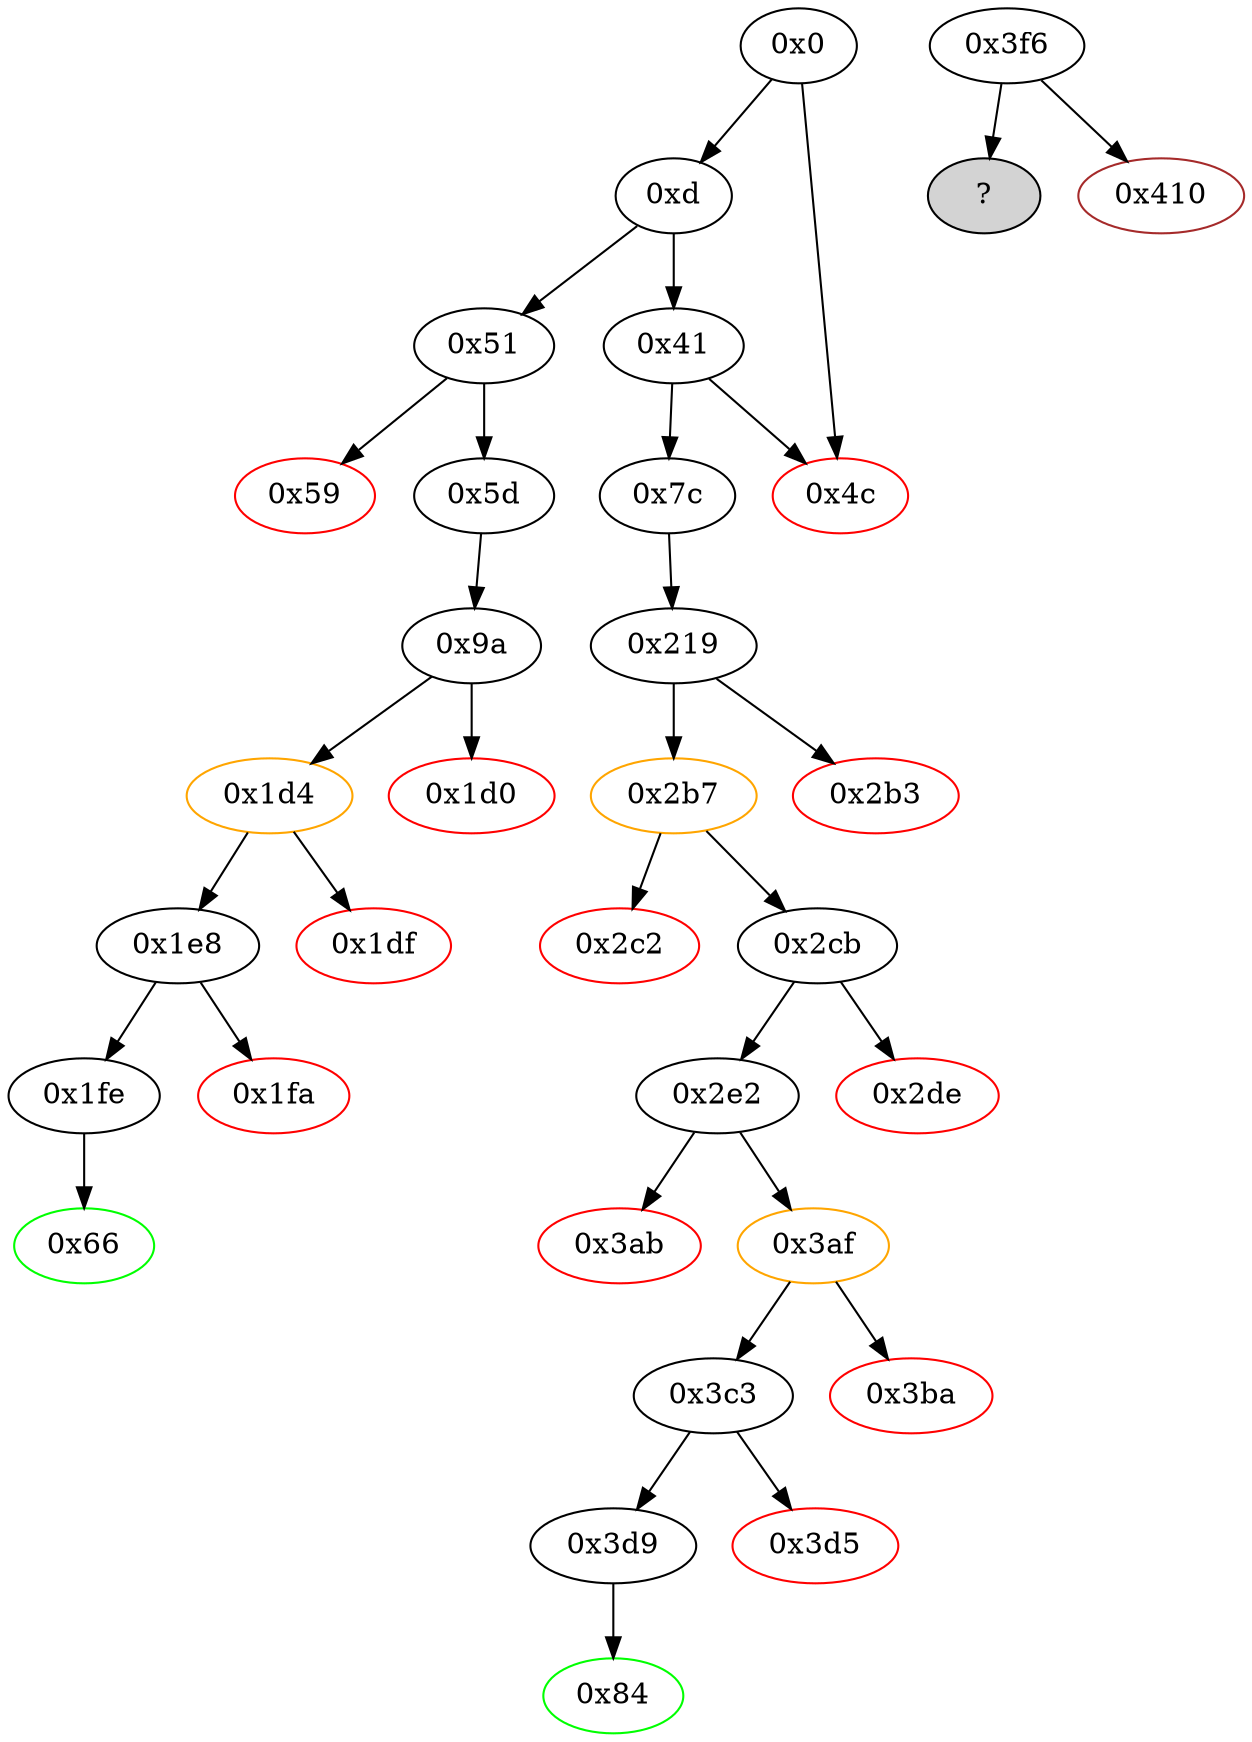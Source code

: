strict digraph "" {
"0x3d9" [fillcolor=white, id="0x3d9", style=filled, tooltip="Block 0x3d9\n[0x3d9:0x3f5]\n---\nPredecessors: [0x3c3]\nSuccessors: [0x84]\n---\n0x3d9 JUMPDEST\n0x3da DUP2\n0x3db ADD\n0x3dc SWAP1\n0x3dd DUP1\n0x3de DUP1\n0x3df MLOAD\n0x3e0 SWAP1\n0x3e1 PUSH1 0x20\n0x3e3 ADD\n0x3e4 SWAP1\n0x3e5 SWAP3\n0x3e6 SWAP2\n0x3e7 SWAP1\n0x3e8 POP\n0x3e9 POP\n0x3ea POP\n0x3eb POP\n0x3ec DUP2\n0x3ed SWAP6\n0x3ee POP\n0x3ef POP\n0x3f0 POP\n0x3f1 POP\n0x3f2 POP\n0x3f3 POP\n0x3f4 SWAP1\n0x3f5 JUMP\n---\n0x3d9: JUMPDEST \n0x3db: V216 = ADD V209 V210\n0x3df: V217 = M[V209]\n0x3e1: V218 = 0x20\n0x3e3: V219 = ADD 0x20 V209\n0x3f5: JUMP 0x84\n---\nEntry stack: [V11, 0x84, 0x0, 0x2a1530c4c41db0b0b2bb646cb5eb1a67b7158667, 0x2a1530c4c41db0b0b2bb646cb5eb1a67b7158667, V120, V165, 0x6b175474e89094c44da98b954eedeac495271d0f, V209, V210]\nStack pops: 9\nStack additions: [S3]\nExit stack: [V11, V165]\n\nDef sites:\nV11: {0xd.0x35}\n0x84: {0x7c.0x7d}\n0x0: {0x219.0x21a}\n0x2a1530c4c41db0b0b2bb646cb5eb1a67b7158667: {0x219.0x223}\n0x2a1530c4c41db0b0b2bb646cb5eb1a67b7158667: {0x219.0x223}\nV120: {0x219.0x23d}\nV165: {0x2e2.0x2e8}\n0x6b175474e89094c44da98b954eedeac495271d0f: {0x2e2.0x2f6}\nV209: {0x3c3.0x3ca}\nV210: {0x3c3.0x3cb}\n"];
"0x1e8" [fillcolor=white, id="0x1e8", style=filled, tooltip="Block 0x1e8\n[0x1e8:0x1f9]\n---\nPredecessors: [0x1d4]\nSuccessors: [0x1fa, 0x1fe]\n---\n0x1e8 JUMPDEST\n0x1e9 POP\n0x1ea POP\n0x1eb POP\n0x1ec POP\n0x1ed PUSH1 0x40\n0x1ef MLOAD\n0x1f0 RETURNDATASIZE\n0x1f1 PUSH1 0x20\n0x1f3 DUP2\n0x1f4 LT\n0x1f5 ISZERO\n0x1f6 PUSH2 0x1fe\n0x1f9 JUMPI\n---\n0x1e8: JUMPDEST \n0x1ed: V104 = 0x40\n0x1ef: V105 = M[0x40]\n0x1f0: V106 = RETURNDATASIZE\n0x1f1: V107 = 0x20\n0x1f4: V108 = LT V106 0x20\n0x1f5: V109 = ISZERO V108\n0x1f6: V110 = 0x1fe\n0x1f9: JUMPI 0x1fe V109\n---\nEntry stack: [V11, 0x66, 0x0, 0x8316b082621cfedab95bf4a44a1d4b64a6ffc336, 0x0, 0x8316b082621cfedab95bf4a44a1d4b64a6ffc336, 0x667e9394, V84, V97]\nStack pops: 4\nStack additions: [V105, V106]\nExit stack: [V11, 0x66, 0x0, 0x8316b082621cfedab95bf4a44a1d4b64a6ffc336, 0x0, V105, V106]\n\nDef sites:\nV11: {0xd.0x35}\n0x66: {0x5d.0x5f}\n0x0: {0x9a.0x9b}\n0x8316b082621cfedab95bf4a44a1d4b64a6ffc336: {0x9a.0xa0}\n0x0: {0x9a.0x9e}\n0x8316b082621cfedab95bf4a44a1d4b64a6ffc336: {0x9a.0xcd}\n0x667e9394: {0x9a.0xce}\nV84: {0x9a.0x1b4}\nV97: {0x1d4.0x1d8}\n"];
"0x3af" [color=orange, fillcolor=white, id="0x3af", style=filled, tooltip="Block 0x3af\n[0x3af:0x3b9]\n---\nPredecessors: [0x2e2]\nSuccessors: [0x3ba, 0x3c3]\n---\n0x3af JUMPDEST\n0x3b0 POP\n0x3b1 GAS\n0x3b2 CALL\n0x3b3 ISZERO\n0x3b4 DUP1\n0x3b5 ISZERO\n0x3b6 PUSH2 0x3c3\n0x3b9 JUMPI\n---\n0x3af: JUMPDEST \n0x3b1: V199 = GAS\n0x3b2: V200 = CALL V199 0x6b175474e89094c44da98b954eedeac495271d0f 0x0 V191 V192 V191 0x20\n0x3b3: V201 = ISZERO V200\n0x3b5: V202 = ISZERO V201\n0x3b6: V203 = 0x3c3\n0x3b9: JUMPI 0x3c3 V202\n---\nEntry stack: [V11, 0x84, 0x0, 0x2a1530c4c41db0b0b2bb646cb5eb1a67b7158667, 0x2a1530c4c41db0b0b2bb646cb5eb1a67b7158667, V120, V165, 0x6b175474e89094c44da98b954eedeac495271d0f, 0x6b175474e89094c44da98b954eedeac495271d0f, 0xa9059cbb, V188, 0x20, V191, V192, V191, 0x0, 0x6b175474e89094c44da98b954eedeac495271d0f, V195]\nStack pops: 7\nStack additions: [V201]\nExit stack: [V11, 0x84, 0x0, 0x2a1530c4c41db0b0b2bb646cb5eb1a67b7158667, 0x2a1530c4c41db0b0b2bb646cb5eb1a67b7158667, V120, V165, 0x6b175474e89094c44da98b954eedeac495271d0f, 0x6b175474e89094c44da98b954eedeac495271d0f, 0xa9059cbb, V188, V201]\n\nDef sites:\nV11: {0xd.0x35}\n0x84: {0x7c.0x7d}\n0x0: {0x219.0x21a}\n0x2a1530c4c41db0b0b2bb646cb5eb1a67b7158667: {0x219.0x223}\n0x2a1530c4c41db0b0b2bb646cb5eb1a67b7158667: {0x219.0x223}\nV120: {0x219.0x23d}\nV165: {0x2e2.0x2e8}\n0x6b175474e89094c44da98b954eedeac495271d0f: {0x2e2.0x2f6}\n0x6b175474e89094c44da98b954eedeac495271d0f: {0x2e2.0x323}\n0xa9059cbb: {0x2e2.0x324}\nV188: {0x2e2.0x391}\n0x20: {0x2e2.0x396}\nV191: {0x2e2.0x39a}\nV192: {0x2e2.0x39d}\nV191: {0x2e2.0x39a}\n0x0: {0x2e2.0x39f}\n0x6b175474e89094c44da98b954eedeac495271d0f: {0x2e2.0x323}\nV195: {0x2e2.0x3a4}\n"];
"0xd" [fillcolor=white, id="0xd", style=filled, tooltip="Block 0xd\n[0xd:0x40]\n---\nPredecessors: [0x0]\nSuccessors: [0x41, 0x51]\n---\n0xd PUSH1 0x0\n0xf CALLDATALOAD\n0x10 PUSH29 0x100000000000000000000000000000000000000000000000000000000\n0x2e SWAP1\n0x2f DIV\n0x30 PUSH4 0xffffffff\n0x35 AND\n0x36 DUP1\n0x37 PUSH4 0xaf294a36\n0x3c EQ\n0x3d PUSH2 0x51\n0x40 JUMPI\n---\n0xd: V6 = 0x0\n0xf: V7 = CALLDATALOAD 0x0\n0x10: V8 = 0x100000000000000000000000000000000000000000000000000000000\n0x2f: V9 = DIV V7 0x100000000000000000000000000000000000000000000000000000000\n0x30: V10 = 0xffffffff\n0x35: V11 = AND 0xffffffff V9\n0x37: V12 = 0xaf294a36\n0x3c: V13 = EQ 0xaf294a36 V11\n0x3d: V14 = 0x51\n0x40: JUMPI 0x51 V13\n---\nEntry stack: []\nStack pops: 0\nStack additions: [V11]\nExit stack: [V11]\n\nDef sites:\n"];
"0x1df" [color=red, fillcolor=white, id="0x1df", style=filled, tooltip="Block 0x1df\n[0x1df:0x1e7]\n---\nPredecessors: [0x1d4]\nSuccessors: []\n---\n0x1df RETURNDATASIZE\n0x1e0 PUSH1 0x0\n0x1e2 DUP1\n0x1e3 RETURNDATACOPY\n0x1e4 RETURNDATASIZE\n0x1e5 PUSH1 0x0\n0x1e7 REVERT\n---\n0x1df: V100 = RETURNDATASIZE\n0x1e0: V101 = 0x0\n0x1e3: RETURNDATACOPY 0x0 0x0 V100\n0x1e4: V102 = RETURNDATASIZE\n0x1e5: V103 = 0x0\n0x1e7: REVERT 0x0 V102\n---\nEntry stack: [V11, 0x66, 0x0, 0x8316b082621cfedab95bf4a44a1d4b64a6ffc336, 0x0, 0x8316b082621cfedab95bf4a44a1d4b64a6ffc336, 0x667e9394, V84, V97]\nStack pops: 0\nStack additions: []\nExit stack: [V11, 0x66, 0x0, 0x8316b082621cfedab95bf4a44a1d4b64a6ffc336, 0x0, 0x8316b082621cfedab95bf4a44a1d4b64a6ffc336, 0x667e9394, V84, V97]\n\nDef sites:\nV11: {0xd.0x35}\n0x66: {0x5d.0x5f}\n0x0: {0x9a.0x9b}\n0x8316b082621cfedab95bf4a44a1d4b64a6ffc336: {0x9a.0xa0}\n0x0: {0x9a.0x9e}\n0x8316b082621cfedab95bf4a44a1d4b64a6ffc336: {0x9a.0xcd}\n0x667e9394: {0x9a.0xce}\nV84: {0x9a.0x1b4}\nV97: {0x1d4.0x1d8}\n"];
"?" [style=filled];
"0x2c2" [color=red, fillcolor=white, id="0x2c2", style=filled, tooltip="Block 0x2c2\n[0x2c2:0x2ca]\n---\nPredecessors: [0x2b7]\nSuccessors: []\n---\n0x2c2 RETURNDATASIZE\n0x2c3 PUSH1 0x0\n0x2c5 DUP1\n0x2c6 RETURNDATACOPY\n0x2c7 RETURNDATASIZE\n0x2c8 PUSH1 0x0\n0x2ca REVERT\n---\n0x2c2: V152 = RETURNDATASIZE\n0x2c3: V153 = 0x0\n0x2c6: RETURNDATACOPY 0x0 0x0 V152\n0x2c7: V154 = RETURNDATASIZE\n0x2c8: V155 = 0x0\n0x2ca: REVERT 0x0 V154\n---\nEntry stack: [V11, 0x84, 0x0, 0x2a1530c4c41db0b0b2bb646cb5eb1a67b7158667, 0x2a1530c4c41db0b0b2bb646cb5eb1a67b7158667, V120, 0x0, 0x0, 0x2a1530c4c41db0b0b2bb646cb5eb1a67b7158667, 0xf39b5b9b, V120, V137, V149]\nStack pops: 0\nStack additions: []\nExit stack: [V11, 0x84, 0x0, 0x2a1530c4c41db0b0b2bb646cb5eb1a67b7158667, 0x2a1530c4c41db0b0b2bb646cb5eb1a67b7158667, V120, 0x0, 0x0, 0x2a1530c4c41db0b0b2bb646cb5eb1a67b7158667, 0xf39b5b9b, V120, V137, V149]\n\nDef sites:\nV11: {0xd.0x35}\n0x84: {0x7c.0x7d}\n0x0: {0x219.0x21a}\n0x2a1530c4c41db0b0b2bb646cb5eb1a67b7158667: {0x219.0x223}\n0x2a1530c4c41db0b0b2bb646cb5eb1a67b7158667: {0x219.0x223}\nV120: {0x219.0x23d}\n0x0: {0x219.0x220}\n0x0: {0x219.0x220}\n0x2a1530c4c41db0b0b2bb646cb5eb1a67b7158667: {0x219.0x256}\n0xf39b5b9b: {0x219.0x257}\nV120: {0x219.0x23d}\nV137: {0x219.0x29a}\nV149: {0x2b7.0x2bb}\n"];
"0x2b7" [color=orange, fillcolor=white, id="0x2b7", style=filled, tooltip="Block 0x2b7\n[0x2b7:0x2c1]\n---\nPredecessors: [0x219]\nSuccessors: [0x2c2, 0x2cb]\n---\n0x2b7 JUMPDEST\n0x2b8 POP\n0x2b9 GAS\n0x2ba CALL\n0x2bb ISZERO\n0x2bc DUP1\n0x2bd ISZERO\n0x2be PUSH2 0x2cb\n0x2c1 JUMPI\n---\n0x2b7: JUMPDEST \n0x2b9: V147 = GAS\n0x2ba: V148 = CALL V147 0x2a1530c4c41db0b0b2bb646cb5eb1a67b7158667 V120 V140 V141 V140 0x20\n0x2bb: V149 = ISZERO V148\n0x2bd: V150 = ISZERO V149\n0x2be: V151 = 0x2cb\n0x2c1: JUMPI 0x2cb V150\n---\nEntry stack: [V11, 0x84, 0x0, 0x2a1530c4c41db0b0b2bb646cb5eb1a67b7158667, 0x2a1530c4c41db0b0b2bb646cb5eb1a67b7158667, V120, 0x0, 0x0, 0x2a1530c4c41db0b0b2bb646cb5eb1a67b7158667, 0xf39b5b9b, V120, V137, 0x20, V140, V141, V140, V120, 0x2a1530c4c41db0b0b2bb646cb5eb1a67b7158667, V143]\nStack pops: 7\nStack additions: [V149]\nExit stack: [V11, 0x84, 0x0, 0x2a1530c4c41db0b0b2bb646cb5eb1a67b7158667, 0x2a1530c4c41db0b0b2bb646cb5eb1a67b7158667, V120, 0x0, 0x0, 0x2a1530c4c41db0b0b2bb646cb5eb1a67b7158667, 0xf39b5b9b, V120, V137, V149]\n\nDef sites:\nV11: {0xd.0x35}\n0x84: {0x7c.0x7d}\n0x0: {0x219.0x21a}\n0x2a1530c4c41db0b0b2bb646cb5eb1a67b7158667: {0x219.0x223}\n0x2a1530c4c41db0b0b2bb646cb5eb1a67b7158667: {0x219.0x223}\nV120: {0x219.0x23d}\n0x0: {0x219.0x220}\n0x0: {0x219.0x220}\n0x2a1530c4c41db0b0b2bb646cb5eb1a67b7158667: {0x219.0x256}\n0xf39b5b9b: {0x219.0x257}\nV120: {0x219.0x23d}\nV137: {0x219.0x29a}\n0x20: {0x219.0x29f}\nV140: {0x219.0x2a3}\nV141: {0x219.0x2a6}\nV140: {0x219.0x2a3}\nV120: {0x219.0x23d}\n0x2a1530c4c41db0b0b2bb646cb5eb1a67b7158667: {0x219.0x256}\nV143: {0x219.0x2ac}\n"];
"0x1d4" [color=orange, fillcolor=white, id="0x1d4", style=filled, tooltip="Block 0x1d4\n[0x1d4:0x1de]\n---\nPredecessors: [0x9a]\nSuccessors: [0x1df, 0x1e8]\n---\n0x1d4 JUMPDEST\n0x1d5 POP\n0x1d6 GAS\n0x1d7 CALL\n0x1d8 ISZERO\n0x1d9 DUP1\n0x1da ISZERO\n0x1db PUSH2 0x1e8\n0x1de JUMPI\n---\n0x1d4: JUMPDEST \n0x1d6: V95 = GAS\n0x1d7: V96 = CALL V95 0x8316b082621cfedab95bf4a44a1d4b64a6ffc336 0x0 V87 V88 V87 0x20\n0x1d8: V97 = ISZERO V96\n0x1da: V98 = ISZERO V97\n0x1db: V99 = 0x1e8\n0x1de: JUMPI 0x1e8 V98\n---\nEntry stack: [V11, 0x66, 0x0, 0x8316b082621cfedab95bf4a44a1d4b64a6ffc336, 0x0, 0x8316b082621cfedab95bf4a44a1d4b64a6ffc336, 0x667e9394, V84, 0x20, V87, V88, V87, 0x0, 0x8316b082621cfedab95bf4a44a1d4b64a6ffc336, V91]\nStack pops: 7\nStack additions: [V97]\nExit stack: [V11, 0x66, 0x0, 0x8316b082621cfedab95bf4a44a1d4b64a6ffc336, 0x0, 0x8316b082621cfedab95bf4a44a1d4b64a6ffc336, 0x667e9394, V84, V97]\n\nDef sites:\nV11: {0xd.0x35}\n0x66: {0x5d.0x5f}\n0x0: {0x9a.0x9b}\n0x8316b082621cfedab95bf4a44a1d4b64a6ffc336: {0x9a.0xa0}\n0x0: {0x9a.0x9e}\n0x8316b082621cfedab95bf4a44a1d4b64a6ffc336: {0x9a.0xcd}\n0x667e9394: {0x9a.0xce}\nV84: {0x9a.0x1b4}\n0x20: {0x9a.0x1bb}\nV87: {0x9a.0x1bf}\nV88: {0x9a.0x1c2}\nV87: {0x9a.0x1bf}\n0x0: {0x9a.0x1c4}\n0x8316b082621cfedab95bf4a44a1d4b64a6ffc336: {0x9a.0xcd}\nV91: {0x9a.0x1c9}\n"];
"0x219" [fillcolor=white, id="0x219", style=filled, tooltip="Block 0x219\n[0x219:0x2b2]\n---\nPredecessors: [0x7c]\nSuccessors: [0x2b3, 0x2b7]\n---\n0x219 JUMPDEST\n0x21a PUSH1 0x0\n0x21c DUP1\n0x21d PUSH1 0x0\n0x21f DUP1\n0x220 PUSH1 0x0\n0x222 DUP1\n0x223 PUSH20 0x2a1530c4c41db0b0b2bb646cb5eb1a67b7158667\n0x238 SWAP5\n0x239 POP\n0x23a DUP5\n0x23b SWAP4\n0x23c POP\n0x23d CALLVALUE\n0x23e SWAP3\n0x23f POP\n0x240 DUP4\n0x241 PUSH20 0xffffffffffffffffffffffffffffffffffffffff\n0x256 AND\n0x257 PUSH4 0xf39b5b9b\n0x25c DUP5\n0x25d PUSH1 0x1\n0x25f TIMESTAMP\n0x260 PUSH1 0x40\n0x262 MLOAD\n0x263 DUP5\n0x264 PUSH4 0xffffffff\n0x269 AND\n0x26a PUSH29 0x100000000000000000000000000000000000000000000000000000000\n0x288 MUL\n0x289 DUP2\n0x28a MSTORE\n0x28b PUSH1 0x4\n0x28d ADD\n0x28e DUP1\n0x28f DUP4\n0x290 DUP2\n0x291 MSTORE\n0x292 PUSH1 0x20\n0x294 ADD\n0x295 DUP3\n0x296 DUP2\n0x297 MSTORE\n0x298 PUSH1 0x20\n0x29a ADD\n0x29b SWAP3\n0x29c POP\n0x29d POP\n0x29e POP\n0x29f PUSH1 0x20\n0x2a1 PUSH1 0x40\n0x2a3 MLOAD\n0x2a4 DUP1\n0x2a5 DUP4\n0x2a6 SUB\n0x2a7 DUP2\n0x2a8 DUP6\n0x2a9 DUP9\n0x2aa DUP1\n0x2ab EXTCODESIZE\n0x2ac ISZERO\n0x2ad DUP1\n0x2ae ISZERO\n0x2af PUSH2 0x2b7\n0x2b2 JUMPI\n---\n0x219: JUMPDEST \n0x21a: V116 = 0x0\n0x21d: V117 = 0x0\n0x220: V118 = 0x0\n0x223: V119 = 0x2a1530c4c41db0b0b2bb646cb5eb1a67b7158667\n0x23d: V120 = CALLVALUE\n0x241: V121 = 0xffffffffffffffffffffffffffffffffffffffff\n0x256: V122 = AND 0xffffffffffffffffffffffffffffffffffffffff 0x2a1530c4c41db0b0b2bb646cb5eb1a67b7158667\n0x257: V123 = 0xf39b5b9b\n0x25d: V124 = 0x1\n0x25f: V125 = TIMESTAMP\n0x260: V126 = 0x40\n0x262: V127 = M[0x40]\n0x264: V128 = 0xffffffff\n0x269: V129 = AND 0xffffffff 0xf39b5b9b\n0x26a: V130 = 0x100000000000000000000000000000000000000000000000000000000\n0x288: V131 = MUL 0x100000000000000000000000000000000000000000000000000000000 0xf39b5b9b\n0x28a: M[V127] = 0xf39b5b9b00000000000000000000000000000000000000000000000000000000\n0x28b: V132 = 0x4\n0x28d: V133 = ADD 0x4 V127\n0x291: M[V133] = 0x1\n0x292: V134 = 0x20\n0x294: V135 = ADD 0x20 V133\n0x297: M[V135] = V125\n0x298: V136 = 0x20\n0x29a: V137 = ADD 0x20 V135\n0x29f: V138 = 0x20\n0x2a1: V139 = 0x40\n0x2a3: V140 = M[0x40]\n0x2a6: V141 = SUB V137 V140\n0x2ab: V142 = EXTCODESIZE 0x2a1530c4c41db0b0b2bb646cb5eb1a67b7158667\n0x2ac: V143 = ISZERO V142\n0x2ae: V144 = ISZERO V143\n0x2af: V145 = 0x2b7\n0x2b2: JUMPI 0x2b7 V144\n---\nEntry stack: [V11, 0x84]\nStack pops: 0\nStack additions: [0x0, 0x2a1530c4c41db0b0b2bb646cb5eb1a67b7158667, 0x2a1530c4c41db0b0b2bb646cb5eb1a67b7158667, V120, 0x0, 0x0, 0x2a1530c4c41db0b0b2bb646cb5eb1a67b7158667, 0xf39b5b9b, V120, V137, 0x20, V140, V141, V140, V120, 0x2a1530c4c41db0b0b2bb646cb5eb1a67b7158667, V143]\nExit stack: [V11, 0x84, 0x0, 0x2a1530c4c41db0b0b2bb646cb5eb1a67b7158667, 0x2a1530c4c41db0b0b2bb646cb5eb1a67b7158667, V120, 0x0, 0x0, 0x2a1530c4c41db0b0b2bb646cb5eb1a67b7158667, 0xf39b5b9b, V120, V137, 0x20, V140, V141, V140, V120, 0x2a1530c4c41db0b0b2bb646cb5eb1a67b7158667, V143]\n\nDef sites:\nV11: {0xd.0x35}\n0x84: {0x7c.0x7d}\n"];
"0x84" [color=green, fillcolor=white, id="0x84", style=filled, tooltip="Block 0x84\n[0x84:0x99]\n---\nPredecessors: [0x3d9]\nSuccessors: []\n---\n0x84 JUMPDEST\n0x85 PUSH1 0x40\n0x87 MLOAD\n0x88 DUP1\n0x89 DUP3\n0x8a DUP2\n0x8b MSTORE\n0x8c PUSH1 0x20\n0x8e ADD\n0x8f SWAP2\n0x90 POP\n0x91 POP\n0x92 PUSH1 0x40\n0x94 MLOAD\n0x95 DUP1\n0x96 SWAP2\n0x97 SUB\n0x98 SWAP1\n0x99 RETURN\n---\n0x84: JUMPDEST \n0x85: V34 = 0x40\n0x87: V35 = M[0x40]\n0x8b: M[V35] = V165\n0x8c: V36 = 0x20\n0x8e: V37 = ADD 0x20 V35\n0x92: V38 = 0x40\n0x94: V39 = M[0x40]\n0x97: V40 = SUB V37 V39\n0x99: RETURN V39 V40\n---\nEntry stack: [V11, V165]\nStack pops: 1\nStack additions: []\nExit stack: [V11]\n\nDef sites:\nV11: {0xd.0x35}\nV165: {0x2e2.0x2e8}\n"];
"0x59" [color=red, fillcolor=white, id="0x59", style=filled, tooltip="Block 0x59\n[0x59:0x5c]\n---\nPredecessors: [0x51]\nSuccessors: []\n---\n0x59 PUSH1 0x0\n0x5b DUP1\n0x5c REVERT\n---\n0x59: V22 = 0x0\n0x5c: REVERT 0x0 0x0\n---\nEntry stack: [V11, V19]\nStack pops: 0\nStack additions: []\nExit stack: [V11, V19]\n\nDef sites:\nV11: {0xd.0x35}\nV19: {0x51.0x52}\n"];
"0x1d0" [color=red, fillcolor=white, id="0x1d0", style=filled, tooltip="Block 0x1d0\n[0x1d0:0x1d3]\n---\nPredecessors: [0x9a]\nSuccessors: []\n---\n0x1d0 PUSH1 0x0\n0x1d2 DUP1\n0x1d3 REVERT\n---\n0x1d0: V94 = 0x0\n0x1d3: REVERT 0x0 0x0\n---\nEntry stack: [V11, 0x66, 0x0, 0x8316b082621cfedab95bf4a44a1d4b64a6ffc336, 0x0, 0x8316b082621cfedab95bf4a44a1d4b64a6ffc336, 0x667e9394, V84, 0x20, V87, V88, V87, 0x0, 0x8316b082621cfedab95bf4a44a1d4b64a6ffc336, V91]\nStack pops: 0\nStack additions: []\nExit stack: [V11, 0x66, 0x0, 0x8316b082621cfedab95bf4a44a1d4b64a6ffc336, 0x0, 0x8316b082621cfedab95bf4a44a1d4b64a6ffc336, 0x667e9394, V84, 0x20, V87, V88, V87, 0x0, 0x8316b082621cfedab95bf4a44a1d4b64a6ffc336, V91]\n\nDef sites:\nV11: {0xd.0x35}\n0x66: {0x5d.0x5f}\n0x0: {0x9a.0x9b}\n0x8316b082621cfedab95bf4a44a1d4b64a6ffc336: {0x9a.0xa0}\n0x0: {0x9a.0x9e}\n0x8316b082621cfedab95bf4a44a1d4b64a6ffc336: {0x9a.0xcd}\n0x667e9394: {0x9a.0xce}\nV84: {0x9a.0x1b4}\n0x20: {0x9a.0x1bb}\nV87: {0x9a.0x1bf}\nV88: {0x9a.0x1c2}\nV87: {0x9a.0x1bf}\n0x0: {0x9a.0x1c4}\n0x8316b082621cfedab95bf4a44a1d4b64a6ffc336: {0x9a.0xcd}\nV91: {0x9a.0x1c9}\n"];
"0x410" [color=brown, fillcolor=white, id="0x410", style=filled, tooltip="Block 0x410\n[0x410:0x426]\n---\nPredecessors: [0x3f6]\nSuccessors: []\n---\n0x410 SWAP16\n0x411 MISSING 0xae\n0x412 MISSING 0x1f\n0x413 MISSING 0x25\n0x414 GAS\n0x415 CODESIZE\n0x416 DUP9\n0x417 CREATE\n0x418 CALLDATALOAD\n0x419 MUL\n0x41a MISSING 0xe4\n0x41b DUP10\n0x41c MISSING 0x1e\n0x41d MISSING 0x5d\n0x41e MISSING 0xa9\n0x41f PUSH7 0x29\n---\n0x411: MISSING 0xae\n0x412: MISSING 0x1f\n0x413: MISSING 0x25\n0x414: V223 = GAS\n0x415: V224 = CODESIZE\n0x417: V225 = CREATE S6 V224 V223\n0x418: V226 = CALLDATALOAD V225\n0x419: V227 = MUL V226 S0\n0x41a: MISSING 0xe4\n0x41c: MISSING 0x1e\n0x41d: MISSING 0x5d\n0x41e: MISSING 0xa9\n0x41f: V228 = 0x29\n---\nEntry stack: [S1, S0]\nStack pops: 988\nStack additions: [0x29]\nExit stack: []\n\nDef sites:\nS1: {}\nS0: {}\n"];
"0x3d5" [color=red, fillcolor=white, id="0x3d5", style=filled, tooltip="Block 0x3d5\n[0x3d5:0x3d8]\n---\nPredecessors: [0x3c3]\nSuccessors: []\n---\n0x3d5 PUSH1 0x0\n0x3d7 DUP1\n0x3d8 REVERT\n---\n0x3d5: V215 = 0x0\n0x3d8: REVERT 0x0 0x0\n---\nEntry stack: [V11, 0x84, 0x0, 0x2a1530c4c41db0b0b2bb646cb5eb1a67b7158667, 0x2a1530c4c41db0b0b2bb646cb5eb1a67b7158667, V120, V165, 0x6b175474e89094c44da98b954eedeac495271d0f, V209, V210]\nStack pops: 0\nStack additions: []\nExit stack: [V11, 0x84, 0x0, 0x2a1530c4c41db0b0b2bb646cb5eb1a67b7158667, 0x2a1530c4c41db0b0b2bb646cb5eb1a67b7158667, V120, V165, 0x6b175474e89094c44da98b954eedeac495271d0f, V209, V210]\n\nDef sites:\nV11: {0xd.0x35}\n0x84: {0x7c.0x7d}\n0x0: {0x219.0x21a}\n0x2a1530c4c41db0b0b2bb646cb5eb1a67b7158667: {0x219.0x223}\n0x2a1530c4c41db0b0b2bb646cb5eb1a67b7158667: {0x219.0x223}\nV120: {0x219.0x23d}\nV165: {0x2e2.0x2e8}\n0x6b175474e89094c44da98b954eedeac495271d0f: {0x2e2.0x2f6}\nV209: {0x3c3.0x3ca}\nV210: {0x3c3.0x3cb}\n"];
"0x3ab" [color=red, fillcolor=white, id="0x3ab", style=filled, tooltip="Block 0x3ab\n[0x3ab:0x3ae]\n---\nPredecessors: [0x2e2]\nSuccessors: []\n---\n0x3ab PUSH1 0x0\n0x3ad DUP1\n0x3ae REVERT\n---\n0x3ab: V198 = 0x0\n0x3ae: REVERT 0x0 0x0\n---\nEntry stack: [V11, 0x84, 0x0, 0x2a1530c4c41db0b0b2bb646cb5eb1a67b7158667, 0x2a1530c4c41db0b0b2bb646cb5eb1a67b7158667, V120, V165, 0x6b175474e89094c44da98b954eedeac495271d0f, 0x6b175474e89094c44da98b954eedeac495271d0f, 0xa9059cbb, V188, 0x20, V191, V192, V191, 0x0, 0x6b175474e89094c44da98b954eedeac495271d0f, V195]\nStack pops: 0\nStack additions: []\nExit stack: [V11, 0x84, 0x0, 0x2a1530c4c41db0b0b2bb646cb5eb1a67b7158667, 0x2a1530c4c41db0b0b2bb646cb5eb1a67b7158667, V120, V165, 0x6b175474e89094c44da98b954eedeac495271d0f, 0x6b175474e89094c44da98b954eedeac495271d0f, 0xa9059cbb, V188, 0x20, V191, V192, V191, 0x0, 0x6b175474e89094c44da98b954eedeac495271d0f, V195]\n\nDef sites:\nV11: {0xd.0x35}\n0x84: {0x7c.0x7d}\n0x0: {0x219.0x21a}\n0x2a1530c4c41db0b0b2bb646cb5eb1a67b7158667: {0x219.0x223}\n0x2a1530c4c41db0b0b2bb646cb5eb1a67b7158667: {0x219.0x223}\nV120: {0x219.0x23d}\nV165: {0x2e2.0x2e8}\n0x6b175474e89094c44da98b954eedeac495271d0f: {0x2e2.0x2f6}\n0x6b175474e89094c44da98b954eedeac495271d0f: {0x2e2.0x323}\n0xa9059cbb: {0x2e2.0x324}\nV188: {0x2e2.0x391}\n0x20: {0x2e2.0x396}\nV191: {0x2e2.0x39a}\nV192: {0x2e2.0x39d}\nV191: {0x2e2.0x39a}\n0x0: {0x2e2.0x39f}\n0x6b175474e89094c44da98b954eedeac495271d0f: {0x2e2.0x323}\nV195: {0x2e2.0x3a4}\n"];
"0x7c" [fillcolor=white, id="0x7c", style=filled, tooltip="Block 0x7c\n[0x7c:0x83]\n---\nPredecessors: [0x41]\nSuccessors: [0x219]\n---\n0x7c JUMPDEST\n0x7d PUSH2 0x84\n0x80 PUSH2 0x219\n0x83 JUMP\n---\n0x7c: JUMPDEST \n0x7d: V32 = 0x84\n0x80: V33 = 0x219\n0x83: JUMP 0x219\n---\nEntry stack: [V11]\nStack pops: 0\nStack additions: [0x84]\nExit stack: [V11, 0x84]\n\nDef sites:\nV11: {0xd.0x35}\n"];
"0x0" [fillcolor=white, id="0x0", style=filled, tooltip="Block 0x0\n[0x0:0xc]\n---\nPredecessors: []\nSuccessors: [0xd, 0x4c]\n---\n0x0 PUSH1 0x80\n0x2 PUSH1 0x40\n0x4 MSTORE\n0x5 PUSH1 0x4\n0x7 CALLDATASIZE\n0x8 LT\n0x9 PUSH2 0x4c\n0xc JUMPI\n---\n0x0: V0 = 0x80\n0x2: V1 = 0x40\n0x4: M[0x40] = 0x80\n0x5: V2 = 0x4\n0x7: V3 = CALLDATASIZE\n0x8: V4 = LT V3 0x4\n0x9: V5 = 0x4c\n0xc: JUMPI 0x4c V4\n---\nEntry stack: []\nStack pops: 0\nStack additions: []\nExit stack: []\n\nDef sites:\n"];
"0x41" [fillcolor=white, id="0x41", style=filled, tooltip="Block 0x41\n[0x41:0x4b]\n---\nPredecessors: [0xd]\nSuccessors: [0x4c, 0x7c]\n---\n0x41 DUP1\n0x42 PUSH4 0xf121e5e7\n0x47 EQ\n0x48 PUSH2 0x7c\n0x4b JUMPI\n---\n0x42: V15 = 0xf121e5e7\n0x47: V16 = EQ 0xf121e5e7 V11\n0x48: V17 = 0x7c\n0x4b: JUMPI 0x7c V16\n---\nEntry stack: [V11]\nStack pops: 1\nStack additions: [S0]\nExit stack: [V11]\n\nDef sites:\nV11: {0xd.0x35}\n"];
"0x1fe" [fillcolor=white, id="0x1fe", style=filled, tooltip="Block 0x1fe\n[0x1fe:0x218]\n---\nPredecessors: [0x1e8]\nSuccessors: [0x66]\n---\n0x1fe JUMPDEST\n0x1ff DUP2\n0x200 ADD\n0x201 SWAP1\n0x202 DUP1\n0x203 DUP1\n0x204 MLOAD\n0x205 SWAP1\n0x206 PUSH1 0x20\n0x208 ADD\n0x209 SWAP1\n0x20a SWAP3\n0x20b SWAP2\n0x20c SWAP1\n0x20d POP\n0x20e POP\n0x20f POP\n0x210 SWAP1\n0x211 POP\n0x212 DUP1\n0x213 SWAP3\n0x214 POP\n0x215 POP\n0x216 POP\n0x217 SWAP1\n0x218 JUMP\n---\n0x1fe: JUMPDEST \n0x200: V112 = ADD V105 V106\n0x204: V113 = M[V105]\n0x206: V114 = 0x20\n0x208: V115 = ADD 0x20 V105\n0x218: JUMP 0x66\n---\nEntry stack: [V11, 0x66, 0x0, 0x8316b082621cfedab95bf4a44a1d4b64a6ffc336, 0x0, V105, V106]\nStack pops: 6\nStack additions: [V113]\nExit stack: [V11, V113]\n\nDef sites:\nV11: {0xd.0x35}\n0x66: {0x5d.0x5f}\n0x0: {0x9a.0x9b}\n0x8316b082621cfedab95bf4a44a1d4b64a6ffc336: {0x9a.0xa0}\n0x0: {0x9a.0x9e}\nV105: {0x1e8.0x1ef}\nV106: {0x1e8.0x1f0}\n"];
"0x3c3" [fillcolor=white, id="0x3c3", style=filled, tooltip="Block 0x3c3\n[0x3c3:0x3d4]\n---\nPredecessors: [0x3af]\nSuccessors: [0x3d5, 0x3d9]\n---\n0x3c3 JUMPDEST\n0x3c4 POP\n0x3c5 POP\n0x3c6 POP\n0x3c7 POP\n0x3c8 PUSH1 0x40\n0x3ca MLOAD\n0x3cb RETURNDATASIZE\n0x3cc PUSH1 0x20\n0x3ce DUP2\n0x3cf LT\n0x3d0 ISZERO\n0x3d1 PUSH2 0x3d9\n0x3d4 JUMPI\n---\n0x3c3: JUMPDEST \n0x3c8: V208 = 0x40\n0x3ca: V209 = M[0x40]\n0x3cb: V210 = RETURNDATASIZE\n0x3cc: V211 = 0x20\n0x3cf: V212 = LT V210 0x20\n0x3d0: V213 = ISZERO V212\n0x3d1: V214 = 0x3d9\n0x3d4: JUMPI 0x3d9 V213\n---\nEntry stack: [V11, 0x84, 0x0, 0x2a1530c4c41db0b0b2bb646cb5eb1a67b7158667, 0x2a1530c4c41db0b0b2bb646cb5eb1a67b7158667, V120, V165, 0x6b175474e89094c44da98b954eedeac495271d0f, 0x6b175474e89094c44da98b954eedeac495271d0f, 0xa9059cbb, V188, V201]\nStack pops: 4\nStack additions: [V209, V210]\nExit stack: [V11, 0x84, 0x0, 0x2a1530c4c41db0b0b2bb646cb5eb1a67b7158667, 0x2a1530c4c41db0b0b2bb646cb5eb1a67b7158667, V120, V165, 0x6b175474e89094c44da98b954eedeac495271d0f, V209, V210]\n\nDef sites:\nV11: {0xd.0x35}\n0x84: {0x7c.0x7d}\n0x0: {0x219.0x21a}\n0x2a1530c4c41db0b0b2bb646cb5eb1a67b7158667: {0x219.0x223}\n0x2a1530c4c41db0b0b2bb646cb5eb1a67b7158667: {0x219.0x223}\nV120: {0x219.0x23d}\nV165: {0x2e2.0x2e8}\n0x6b175474e89094c44da98b954eedeac495271d0f: {0x2e2.0x2f6}\n0x6b175474e89094c44da98b954eedeac495271d0f: {0x2e2.0x323}\n0xa9059cbb: {0x2e2.0x324}\nV188: {0x2e2.0x391}\nV201: {0x3af.0x3b3}\n"];
"0x66" [color=green, fillcolor=white, id="0x66", style=filled, tooltip="Block 0x66\n[0x66:0x7b]\n---\nPredecessors: [0x1fe]\nSuccessors: []\n---\n0x66 JUMPDEST\n0x67 PUSH1 0x40\n0x69 MLOAD\n0x6a DUP1\n0x6b DUP3\n0x6c DUP2\n0x6d MSTORE\n0x6e PUSH1 0x20\n0x70 ADD\n0x71 SWAP2\n0x72 POP\n0x73 POP\n0x74 PUSH1 0x40\n0x76 MLOAD\n0x77 DUP1\n0x78 SWAP2\n0x79 SUB\n0x7a SWAP1\n0x7b RETURN\n---\n0x66: JUMPDEST \n0x67: V25 = 0x40\n0x69: V26 = M[0x40]\n0x6d: M[V26] = V113\n0x6e: V27 = 0x20\n0x70: V28 = ADD 0x20 V26\n0x74: V29 = 0x40\n0x76: V30 = M[0x40]\n0x79: V31 = SUB V28 V30\n0x7b: RETURN V30 V31\n---\nEntry stack: [V11, V113]\nStack pops: 1\nStack additions: []\nExit stack: [V11]\n\nDef sites:\nV11: {0xd.0x35}\nV113: {0x1fe.0x204}\n"];
"0x2e2" [fillcolor=white, id="0x2e2", style=filled, tooltip="Block 0x2e2\n[0x2e2:0x3aa]\n---\nPredecessors: [0x2cb]\nSuccessors: [0x3ab, 0x3af]\n---\n0x2e2 JUMPDEST\n0x2e3 DUP2\n0x2e4 ADD\n0x2e5 SWAP1\n0x2e6 DUP1\n0x2e7 DUP1\n0x2e8 MLOAD\n0x2e9 SWAP1\n0x2ea PUSH1 0x20\n0x2ec ADD\n0x2ed SWAP1\n0x2ee SWAP3\n0x2ef SWAP2\n0x2f0 SWAP1\n0x2f1 POP\n0x2f2 POP\n0x2f3 POP\n0x2f4 SWAP2\n0x2f5 POP\n0x2f6 PUSH20 0x6b175474e89094c44da98b954eedeac495271d0f\n0x30b SWAP1\n0x30c POP\n0x30d DUP1\n0x30e PUSH20 0xffffffffffffffffffffffffffffffffffffffff\n0x323 AND\n0x324 PUSH4 0xa9059cbb\n0x329 CALLER\n0x32a DUP5\n0x32b PUSH1 0x40\n0x32d MLOAD\n0x32e DUP4\n0x32f PUSH4 0xffffffff\n0x334 AND\n0x335 PUSH29 0x100000000000000000000000000000000000000000000000000000000\n0x353 MUL\n0x354 DUP2\n0x355 MSTORE\n0x356 PUSH1 0x4\n0x358 ADD\n0x359 DUP1\n0x35a DUP4\n0x35b PUSH20 0xffffffffffffffffffffffffffffffffffffffff\n0x370 AND\n0x371 PUSH20 0xffffffffffffffffffffffffffffffffffffffff\n0x386 AND\n0x387 DUP2\n0x388 MSTORE\n0x389 PUSH1 0x20\n0x38b ADD\n0x38c DUP3\n0x38d DUP2\n0x38e MSTORE\n0x38f PUSH1 0x20\n0x391 ADD\n0x392 SWAP3\n0x393 POP\n0x394 POP\n0x395 POP\n0x396 PUSH1 0x20\n0x398 PUSH1 0x40\n0x39a MLOAD\n0x39b DUP1\n0x39c DUP4\n0x39d SUB\n0x39e DUP2\n0x39f PUSH1 0x0\n0x3a1 DUP8\n0x3a2 DUP1\n0x3a3 EXTCODESIZE\n0x3a4 ISZERO\n0x3a5 DUP1\n0x3a6 ISZERO\n0x3a7 PUSH2 0x3af\n0x3aa JUMPI\n---\n0x2e2: JUMPDEST \n0x2e4: V164 = ADD V157 V158\n0x2e8: V165 = M[V157]\n0x2ea: V166 = 0x20\n0x2ec: V167 = ADD 0x20 V157\n0x2f6: V168 = 0x6b175474e89094c44da98b954eedeac495271d0f\n0x30e: V169 = 0xffffffffffffffffffffffffffffffffffffffff\n0x323: V170 = AND 0xffffffffffffffffffffffffffffffffffffffff 0x6b175474e89094c44da98b954eedeac495271d0f\n0x324: V171 = 0xa9059cbb\n0x329: V172 = CALLER\n0x32b: V173 = 0x40\n0x32d: V174 = M[0x40]\n0x32f: V175 = 0xffffffff\n0x334: V176 = AND 0xffffffff 0xa9059cbb\n0x335: V177 = 0x100000000000000000000000000000000000000000000000000000000\n0x353: V178 = MUL 0x100000000000000000000000000000000000000000000000000000000 0xa9059cbb\n0x355: M[V174] = 0xa9059cbb00000000000000000000000000000000000000000000000000000000\n0x356: V179 = 0x4\n0x358: V180 = ADD 0x4 V174\n0x35b: V181 = 0xffffffffffffffffffffffffffffffffffffffff\n0x370: V182 = AND 0xffffffffffffffffffffffffffffffffffffffff V172\n0x371: V183 = 0xffffffffffffffffffffffffffffffffffffffff\n0x386: V184 = AND 0xffffffffffffffffffffffffffffffffffffffff V182\n0x388: M[V180] = V184\n0x389: V185 = 0x20\n0x38b: V186 = ADD 0x20 V180\n0x38e: M[V186] = V165\n0x38f: V187 = 0x20\n0x391: V188 = ADD 0x20 V186\n0x396: V189 = 0x20\n0x398: V190 = 0x40\n0x39a: V191 = M[0x40]\n0x39d: V192 = SUB V188 V191\n0x39f: V193 = 0x0\n0x3a3: V194 = EXTCODESIZE 0x6b175474e89094c44da98b954eedeac495271d0f\n0x3a4: V195 = ISZERO V194\n0x3a6: V196 = ISZERO V195\n0x3a7: V197 = 0x3af\n0x3aa: JUMPI 0x3af V196\n---\nEntry stack: [V11, 0x84, 0x0, 0x2a1530c4c41db0b0b2bb646cb5eb1a67b7158667, 0x2a1530c4c41db0b0b2bb646cb5eb1a67b7158667, V120, 0x0, 0x0, V157, V158]\nStack pops: 4\nStack additions: [V165, 0x6b175474e89094c44da98b954eedeac495271d0f, 0x6b175474e89094c44da98b954eedeac495271d0f, 0xa9059cbb, V188, 0x20, V191, V192, V191, 0x0, 0x6b175474e89094c44da98b954eedeac495271d0f, V195]\nExit stack: [V11, 0x84, 0x0, 0x2a1530c4c41db0b0b2bb646cb5eb1a67b7158667, 0x2a1530c4c41db0b0b2bb646cb5eb1a67b7158667, V120, V165, 0x6b175474e89094c44da98b954eedeac495271d0f, 0x6b175474e89094c44da98b954eedeac495271d0f, 0xa9059cbb, V188, 0x20, V191, V192, V191, 0x0, 0x6b175474e89094c44da98b954eedeac495271d0f, V195]\n\nDef sites:\nV11: {0xd.0x35}\n0x84: {0x7c.0x7d}\n0x0: {0x219.0x21a}\n0x2a1530c4c41db0b0b2bb646cb5eb1a67b7158667: {0x219.0x223}\n0x2a1530c4c41db0b0b2bb646cb5eb1a67b7158667: {0x219.0x223}\nV120: {0x219.0x23d}\n0x0: {0x219.0x220}\n0x0: {0x219.0x220}\nV157: {0x2cb.0x2d3}\nV158: {0x2cb.0x2d4}\n"];
"0x1fa" [color=red, fillcolor=white, id="0x1fa", style=filled, tooltip="Block 0x1fa\n[0x1fa:0x1fd]\n---\nPredecessors: [0x1e8]\nSuccessors: []\n---\n0x1fa PUSH1 0x0\n0x1fc DUP1\n0x1fd REVERT\n---\n0x1fa: V111 = 0x0\n0x1fd: REVERT 0x0 0x0\n---\nEntry stack: [V11, 0x66, 0x0, 0x8316b082621cfedab95bf4a44a1d4b64a6ffc336, 0x0, V105, V106]\nStack pops: 0\nStack additions: []\nExit stack: [V11, 0x66, 0x0, 0x8316b082621cfedab95bf4a44a1d4b64a6ffc336, 0x0, V105, V106]\n\nDef sites:\nV11: {0xd.0x35}\n0x66: {0x5d.0x5f}\n0x0: {0x9a.0x9b}\n0x8316b082621cfedab95bf4a44a1d4b64a6ffc336: {0x9a.0xa0}\n0x0: {0x9a.0x9e}\nV105: {0x1e8.0x1ef}\nV106: {0x1e8.0x1f0}\n"];
"0x9a" [fillcolor=white, id="0x9a", style=filled, tooltip="Block 0x9a\n[0x9a:0x1cf]\n---\nPredecessors: [0x5d]\nSuccessors: [0x1d0, 0x1d4]\n---\n0x9a JUMPDEST\n0x9b PUSH1 0x0\n0x9d DUP1\n0x9e PUSH1 0x0\n0xa0 PUSH20 0x8316b082621cfedab95bf4a44a1d4b64a6ffc336\n0xb5 SWAP2\n0xb6 POP\n0xb7 DUP2\n0xb8 PUSH20 0xffffffffffffffffffffffffffffffffffffffff\n0xcd AND\n0xce PUSH4 0x667e9394\n0xd3 PUSH4 0x5f5e100\n0xd8 PUSH1 0x40\n0xda MLOAD\n0xdb DUP3\n0xdc PUSH4 0xffffffff\n0xe1 AND\n0xe2 PUSH29 0x100000000000000000000000000000000000000000000000000000000\n0x100 MUL\n0x101 DUP2\n0x102 MSTORE\n0x103 PUSH1 0x4\n0x105 ADD\n0x106 DUP1\n0x107 DUP1\n0x108 PUSH1 0x20\n0x10a ADD\n0x10b DUP1\n0x10c PUSH1 0x20\n0x10e ADD\n0x10f DUP1\n0x110 PUSH1 0x20\n0x112 ADD\n0x113 DUP6\n0x114 DUP2\n0x115 MSTORE\n0x116 PUSH1 0x20\n0x118 ADD\n0x119 DUP5\n0x11a DUP2\n0x11b SUB\n0x11c DUP5\n0x11d MSTORE\n0x11e PUSH1 0x3\n0x120 DUP2\n0x121 MSTORE\n0x122 PUSH1 0x20\n0x124 ADD\n0x125 DUP1\n0x126 PUSH32 0x4554480000000000000000000000000000000000000000000000000000000000\n0x147 DUP2\n0x148 MSTORE\n0x149 POP\n0x14a PUSH1 0x20\n0x14c ADD\n0x14d DUP5\n0x14e DUP2\n0x14f SUB\n0x150 DUP4\n0x151 MSTORE\n0x152 PUSH1 0x3\n0x154 DUP2\n0x155 MSTORE\n0x156 PUSH1 0x20\n0x158 ADD\n0x159 DUP1\n0x15a PUSH32 0x4441490000000000000000000000000000000000000000000000000000000000\n0x17b DUP2\n0x17c MSTORE\n0x17d POP\n0x17e PUSH1 0x20\n0x180 ADD\n0x181 DUP5\n0x182 DUP2\n0x183 SUB\n0x184 DUP3\n0x185 MSTORE\n0x186 PUSH1 0x7\n0x188 DUP2\n0x189 MSTORE\n0x18a PUSH1 0x20\n0x18c ADD\n0x18d DUP1\n0x18e PUSH32 0x44454641554c5400000000000000000000000000000000000000000000000000\n0x1af DUP2\n0x1b0 MSTORE\n0x1b1 POP\n0x1b2 PUSH1 0x20\n0x1b4 ADD\n0x1b5 SWAP5\n0x1b6 POP\n0x1b7 POP\n0x1b8 POP\n0x1b9 POP\n0x1ba POP\n0x1bb PUSH1 0x20\n0x1bd PUSH1 0x40\n0x1bf MLOAD\n0x1c0 DUP1\n0x1c1 DUP4\n0x1c2 SUB\n0x1c3 DUP2\n0x1c4 PUSH1 0x0\n0x1c6 DUP8\n0x1c7 DUP1\n0x1c8 EXTCODESIZE\n0x1c9 ISZERO\n0x1ca DUP1\n0x1cb ISZERO\n0x1cc PUSH2 0x1d4\n0x1cf JUMPI\n---\n0x9a: JUMPDEST \n0x9b: V41 = 0x0\n0x9e: V42 = 0x0\n0xa0: V43 = 0x8316b082621cfedab95bf4a44a1d4b64a6ffc336\n0xb8: V44 = 0xffffffffffffffffffffffffffffffffffffffff\n0xcd: V45 = AND 0xffffffffffffffffffffffffffffffffffffffff 0x8316b082621cfedab95bf4a44a1d4b64a6ffc336\n0xce: V46 = 0x667e9394\n0xd3: V47 = 0x5f5e100\n0xd8: V48 = 0x40\n0xda: V49 = M[0x40]\n0xdc: V50 = 0xffffffff\n0xe1: V51 = AND 0xffffffff 0x667e9394\n0xe2: V52 = 0x100000000000000000000000000000000000000000000000000000000\n0x100: V53 = MUL 0x100000000000000000000000000000000000000000000000000000000 0x667e9394\n0x102: M[V49] = 0x667e939400000000000000000000000000000000000000000000000000000000\n0x103: V54 = 0x4\n0x105: V55 = ADD 0x4 V49\n0x108: V56 = 0x20\n0x10a: V57 = ADD 0x20 V55\n0x10c: V58 = 0x20\n0x10e: V59 = ADD 0x20 V57\n0x110: V60 = 0x20\n0x112: V61 = ADD 0x20 V59\n0x115: M[V61] = 0x5f5e100\n0x116: V62 = 0x20\n0x118: V63 = ADD 0x20 V61\n0x11b: V64 = SUB V63 V55\n0x11d: M[V55] = V64\n0x11e: V65 = 0x3\n0x121: M[V63] = 0x3\n0x122: V66 = 0x20\n0x124: V67 = ADD 0x20 V63\n0x126: V68 = 0x4554480000000000000000000000000000000000000000000000000000000000\n0x148: M[V67] = 0x4554480000000000000000000000000000000000000000000000000000000000\n0x14a: V69 = 0x20\n0x14c: V70 = ADD 0x20 V67\n0x14f: V71 = SUB V70 V55\n0x151: M[V57] = V71\n0x152: V72 = 0x3\n0x155: M[V70] = 0x3\n0x156: V73 = 0x20\n0x158: V74 = ADD 0x20 V70\n0x15a: V75 = 0x4441490000000000000000000000000000000000000000000000000000000000\n0x17c: M[V74] = 0x4441490000000000000000000000000000000000000000000000000000000000\n0x17e: V76 = 0x20\n0x180: V77 = ADD 0x20 V74\n0x183: V78 = SUB V77 V55\n0x185: M[V59] = V78\n0x186: V79 = 0x7\n0x189: M[V77] = 0x7\n0x18a: V80 = 0x20\n0x18c: V81 = ADD 0x20 V77\n0x18e: V82 = 0x44454641554c5400000000000000000000000000000000000000000000000000\n0x1b0: M[V81] = 0x44454641554c5400000000000000000000000000000000000000000000000000\n0x1b2: V83 = 0x20\n0x1b4: V84 = ADD 0x20 V81\n0x1bb: V85 = 0x20\n0x1bd: V86 = 0x40\n0x1bf: V87 = M[0x40]\n0x1c2: V88 = SUB V84 V87\n0x1c4: V89 = 0x0\n0x1c8: V90 = EXTCODESIZE 0x8316b082621cfedab95bf4a44a1d4b64a6ffc336\n0x1c9: V91 = ISZERO V90\n0x1cb: V92 = ISZERO V91\n0x1cc: V93 = 0x1d4\n0x1cf: JUMPI 0x1d4 V92\n---\nEntry stack: [V11, 0x66]\nStack pops: 0\nStack additions: [0x0, 0x8316b082621cfedab95bf4a44a1d4b64a6ffc336, 0x0, 0x8316b082621cfedab95bf4a44a1d4b64a6ffc336, 0x667e9394, V84, 0x20, V87, V88, V87, 0x0, 0x8316b082621cfedab95bf4a44a1d4b64a6ffc336, V91]\nExit stack: [V11, 0x66, 0x0, 0x8316b082621cfedab95bf4a44a1d4b64a6ffc336, 0x0, 0x8316b082621cfedab95bf4a44a1d4b64a6ffc336, 0x667e9394, V84, 0x20, V87, V88, V87, 0x0, 0x8316b082621cfedab95bf4a44a1d4b64a6ffc336, V91]\n\nDef sites:\nV11: {0xd.0x35}\n0x66: {0x5d.0x5f}\n"];
"0x3ba" [color=red, fillcolor=white, id="0x3ba", style=filled, tooltip="Block 0x3ba\n[0x3ba:0x3c2]\n---\nPredecessors: [0x3af]\nSuccessors: []\n---\n0x3ba RETURNDATASIZE\n0x3bb PUSH1 0x0\n0x3bd DUP1\n0x3be RETURNDATACOPY\n0x3bf RETURNDATASIZE\n0x3c0 PUSH1 0x0\n0x3c2 REVERT\n---\n0x3ba: V204 = RETURNDATASIZE\n0x3bb: V205 = 0x0\n0x3be: RETURNDATACOPY 0x0 0x0 V204\n0x3bf: V206 = RETURNDATASIZE\n0x3c0: V207 = 0x0\n0x3c2: REVERT 0x0 V206\n---\nEntry stack: [V11, 0x84, 0x0, 0x2a1530c4c41db0b0b2bb646cb5eb1a67b7158667, 0x2a1530c4c41db0b0b2bb646cb5eb1a67b7158667, V120, V165, 0x6b175474e89094c44da98b954eedeac495271d0f, 0x6b175474e89094c44da98b954eedeac495271d0f, 0xa9059cbb, V188, V201]\nStack pops: 0\nStack additions: []\nExit stack: [V11, 0x84, 0x0, 0x2a1530c4c41db0b0b2bb646cb5eb1a67b7158667, 0x2a1530c4c41db0b0b2bb646cb5eb1a67b7158667, V120, V165, 0x6b175474e89094c44da98b954eedeac495271d0f, 0x6b175474e89094c44da98b954eedeac495271d0f, 0xa9059cbb, V188, V201]\n\nDef sites:\nV11: {0xd.0x35}\n0x84: {0x7c.0x7d}\n0x0: {0x219.0x21a}\n0x2a1530c4c41db0b0b2bb646cb5eb1a67b7158667: {0x219.0x223}\n0x2a1530c4c41db0b0b2bb646cb5eb1a67b7158667: {0x219.0x223}\nV120: {0x219.0x23d}\nV165: {0x2e2.0x2e8}\n0x6b175474e89094c44da98b954eedeac495271d0f: {0x2e2.0x2f6}\n0x6b175474e89094c44da98b954eedeac495271d0f: {0x2e2.0x323}\n0xa9059cbb: {0x2e2.0x324}\nV188: {0x2e2.0x391}\nV201: {0x3af.0x3b3}\n"];
"0x2de" [color=red, fillcolor=white, id="0x2de", style=filled, tooltip="Block 0x2de\n[0x2de:0x2e1]\n---\nPredecessors: [0x2cb]\nSuccessors: []\n---\n0x2de PUSH1 0x0\n0x2e0 DUP1\n0x2e1 REVERT\n---\n0x2de: V163 = 0x0\n0x2e1: REVERT 0x0 0x0\n---\nEntry stack: [V11, 0x84, 0x0, 0x2a1530c4c41db0b0b2bb646cb5eb1a67b7158667, 0x2a1530c4c41db0b0b2bb646cb5eb1a67b7158667, V120, 0x0, 0x0, V157, V158]\nStack pops: 0\nStack additions: []\nExit stack: [V11, 0x84, 0x0, 0x2a1530c4c41db0b0b2bb646cb5eb1a67b7158667, 0x2a1530c4c41db0b0b2bb646cb5eb1a67b7158667, V120, 0x0, 0x0, V157, V158]\n\nDef sites:\nV11: {0xd.0x35}\n0x84: {0x7c.0x7d}\n0x0: {0x219.0x21a}\n0x2a1530c4c41db0b0b2bb646cb5eb1a67b7158667: {0x219.0x223}\n0x2a1530c4c41db0b0b2bb646cb5eb1a67b7158667: {0x219.0x223}\nV120: {0x219.0x23d}\n0x0: {0x219.0x220}\n0x0: {0x219.0x220}\nV157: {0x2cb.0x2d3}\nV158: {0x2cb.0x2d4}\n"];
"0x4c" [color=red, fillcolor=white, id="0x4c", style=filled, tooltip="Block 0x4c\n[0x4c:0x50]\n---\nPredecessors: [0x0, 0x41]\nSuccessors: []\n---\n0x4c JUMPDEST\n0x4d PUSH1 0x0\n0x4f DUP1\n0x50 REVERT\n---\n0x4c: JUMPDEST \n0x4d: V18 = 0x0\n0x50: REVERT 0x0 0x0\n---\nEntry stack: [V11]\nStack pops: 0\nStack additions: []\nExit stack: [V11]\n\nDef sites:\nV11: {0xd.0x35}\n"];
"0x51" [fillcolor=white, id="0x51", style=filled, tooltip="Block 0x51\n[0x51:0x58]\n---\nPredecessors: [0xd]\nSuccessors: [0x59, 0x5d]\n---\n0x51 JUMPDEST\n0x52 CALLVALUE\n0x53 DUP1\n0x54 ISZERO\n0x55 PUSH2 0x5d\n0x58 JUMPI\n---\n0x51: JUMPDEST \n0x52: V19 = CALLVALUE\n0x54: V20 = ISZERO V19\n0x55: V21 = 0x5d\n0x58: JUMPI 0x5d V20\n---\nEntry stack: [V11]\nStack pops: 0\nStack additions: [V19]\nExit stack: [V11, V19]\n\nDef sites:\nV11: {0xd.0x35}\n"];
"0x2b3" [color=red, fillcolor=white, id="0x2b3", style=filled, tooltip="Block 0x2b3\n[0x2b3:0x2b6]\n---\nPredecessors: [0x219]\nSuccessors: []\n---\n0x2b3 PUSH1 0x0\n0x2b5 DUP1\n0x2b6 REVERT\n---\n0x2b3: V146 = 0x0\n0x2b6: REVERT 0x0 0x0\n---\nEntry stack: [V11, 0x84, 0x0, 0x2a1530c4c41db0b0b2bb646cb5eb1a67b7158667, 0x2a1530c4c41db0b0b2bb646cb5eb1a67b7158667, V120, 0x0, 0x0, 0x2a1530c4c41db0b0b2bb646cb5eb1a67b7158667, 0xf39b5b9b, V120, V137, 0x20, V140, V141, V140, V120, 0x2a1530c4c41db0b0b2bb646cb5eb1a67b7158667, V143]\nStack pops: 0\nStack additions: []\nExit stack: [V11, 0x84, 0x0, 0x2a1530c4c41db0b0b2bb646cb5eb1a67b7158667, 0x2a1530c4c41db0b0b2bb646cb5eb1a67b7158667, V120, 0x0, 0x0, 0x2a1530c4c41db0b0b2bb646cb5eb1a67b7158667, 0xf39b5b9b, V120, V137, 0x20, V140, V141, V140, V120, 0x2a1530c4c41db0b0b2bb646cb5eb1a67b7158667, V143]\n\nDef sites:\nV11: {0xd.0x35}\n0x84: {0x7c.0x7d}\n0x0: {0x219.0x21a}\n0x2a1530c4c41db0b0b2bb646cb5eb1a67b7158667: {0x219.0x223}\n0x2a1530c4c41db0b0b2bb646cb5eb1a67b7158667: {0x219.0x223}\nV120: {0x219.0x23d}\n0x0: {0x219.0x220}\n0x0: {0x219.0x220}\n0x2a1530c4c41db0b0b2bb646cb5eb1a67b7158667: {0x219.0x256}\n0xf39b5b9b: {0x219.0x257}\nV120: {0x219.0x23d}\nV137: {0x219.0x29a}\n0x20: {0x219.0x29f}\nV140: {0x219.0x2a3}\nV141: {0x219.0x2a6}\nV140: {0x219.0x2a3}\nV120: {0x219.0x23d}\n0x2a1530c4c41db0b0b2bb646cb5eb1a67b7158667: {0x219.0x256}\nV143: {0x219.0x2ac}\n"];
"0x2cb" [fillcolor=white, id="0x2cb", style=filled, tooltip="Block 0x2cb\n[0x2cb:0x2dd]\n---\nPredecessors: [0x2b7]\nSuccessors: [0x2de, 0x2e2]\n---\n0x2cb JUMPDEST\n0x2cc POP\n0x2cd POP\n0x2ce POP\n0x2cf POP\n0x2d0 POP\n0x2d1 PUSH1 0x40\n0x2d3 MLOAD\n0x2d4 RETURNDATASIZE\n0x2d5 PUSH1 0x20\n0x2d7 DUP2\n0x2d8 LT\n0x2d9 ISZERO\n0x2da PUSH2 0x2e2\n0x2dd JUMPI\n---\n0x2cb: JUMPDEST \n0x2d1: V156 = 0x40\n0x2d3: V157 = M[0x40]\n0x2d4: V158 = RETURNDATASIZE\n0x2d5: V159 = 0x20\n0x2d8: V160 = LT V158 0x20\n0x2d9: V161 = ISZERO V160\n0x2da: V162 = 0x2e2\n0x2dd: JUMPI 0x2e2 V161\n---\nEntry stack: [V11, 0x84, 0x0, 0x2a1530c4c41db0b0b2bb646cb5eb1a67b7158667, 0x2a1530c4c41db0b0b2bb646cb5eb1a67b7158667, V120, 0x0, 0x0, 0x2a1530c4c41db0b0b2bb646cb5eb1a67b7158667, 0xf39b5b9b, V120, V137, V149]\nStack pops: 5\nStack additions: [V157, V158]\nExit stack: [V11, 0x84, 0x0, 0x2a1530c4c41db0b0b2bb646cb5eb1a67b7158667, 0x2a1530c4c41db0b0b2bb646cb5eb1a67b7158667, V120, 0x0, 0x0, V157, V158]\n\nDef sites:\nV11: {0xd.0x35}\n0x84: {0x7c.0x7d}\n0x0: {0x219.0x21a}\n0x2a1530c4c41db0b0b2bb646cb5eb1a67b7158667: {0x219.0x223}\n0x2a1530c4c41db0b0b2bb646cb5eb1a67b7158667: {0x219.0x223}\nV120: {0x219.0x23d}\n0x0: {0x219.0x220}\n0x0: {0x219.0x220}\n0x2a1530c4c41db0b0b2bb646cb5eb1a67b7158667: {0x219.0x256}\n0xf39b5b9b: {0x219.0x257}\nV120: {0x219.0x23d}\nV137: {0x219.0x29a}\nV149: {0x2b7.0x2bb}\n"];
"0x5d" [fillcolor=white, id="0x5d", style=filled, tooltip="Block 0x5d\n[0x5d:0x65]\n---\nPredecessors: [0x51]\nSuccessors: [0x9a]\n---\n0x5d JUMPDEST\n0x5e POP\n0x5f PUSH2 0x66\n0x62 PUSH2 0x9a\n0x65 JUMP\n---\n0x5d: JUMPDEST \n0x5f: V23 = 0x66\n0x62: V24 = 0x9a\n0x65: JUMP 0x9a\n---\nEntry stack: [V11, V19]\nStack pops: 1\nStack additions: [0x66]\nExit stack: [V11, 0x66]\n\nDef sites:\nV11: {0xd.0x35}\nV19: {0x51.0x52}\n"];
"0x3f6" [fillcolor=white, id="0x3f6", style=filled, tooltip="Block 0x3f6\n[0x3f6:0x40f]\n---\nPredecessors: []\nSuccessors: [0x410]\nHas unresolved jump.\n---\n0x3f6 STOP\n0x3f7 LOG1\n0x3f8 PUSH6 0x627a7a723058\n0x3ff SHA3\n0x400 MISSING 0xbf\n0x401 PUSH12 0x8829749ca20117d7f17d2558\n0x40e DUP3\n0x40f JUMPI\n---\n0x3f6: STOP \n0x3f7: LOG S0 S1 S2\n0x3f8: V220 = 0x627a7a723058\n0x3ff: V221 = SHA3 0x627a7a723058 S3\n0x400: MISSING 0xbf\n0x401: V222 = 0x8829749ca20117d7f17d2558\n0x40f: JUMPI S1 0x8829749ca20117d7f17d2558\n---\nEntry stack: []\nStack pops: 0\nStack additions: [V221, S0, S1]\nExit stack: []\n\nDef sites:\n"];
"0x3d9" -> "0x84";
"0x1e8" -> "0x1fe";
"0x1e8" -> "0x1fa";
"0x3af" -> "0x3ba";
"0x3af" -> "0x3c3";
"0xd" -> "0x51";
"0xd" -> "0x41";
"0x2b7" -> "0x2c2";
"0x2b7" -> "0x2cb";
"0x1d4" -> "0x1e8";
"0x1d4" -> "0x1df";
"0x219" -> "0x2b7";
"0x219" -> "0x2b3";
"0x7c" -> "0x219";
"0x0" -> "0xd";
"0x0" -> "0x4c";
"0x41" -> "0x7c";
"0x41" -> "0x4c";
"0x1fe" -> "0x66";
"0x3c3" -> "0x3d5";
"0x3c3" -> "0x3d9";
"0x2e2" -> "0x3ab";
"0x2e2" -> "0x3af";
"0x9a" -> "0x1d4";
"0x9a" -> "0x1d0";
"0x51" -> "0x5d";
"0x51" -> "0x59";
"0x2cb" -> "0x2e2";
"0x2cb" -> "0x2de";
"0x5d" -> "0x9a";
"0x3f6" -> "?";
"0x3f6" -> "0x410";
}
